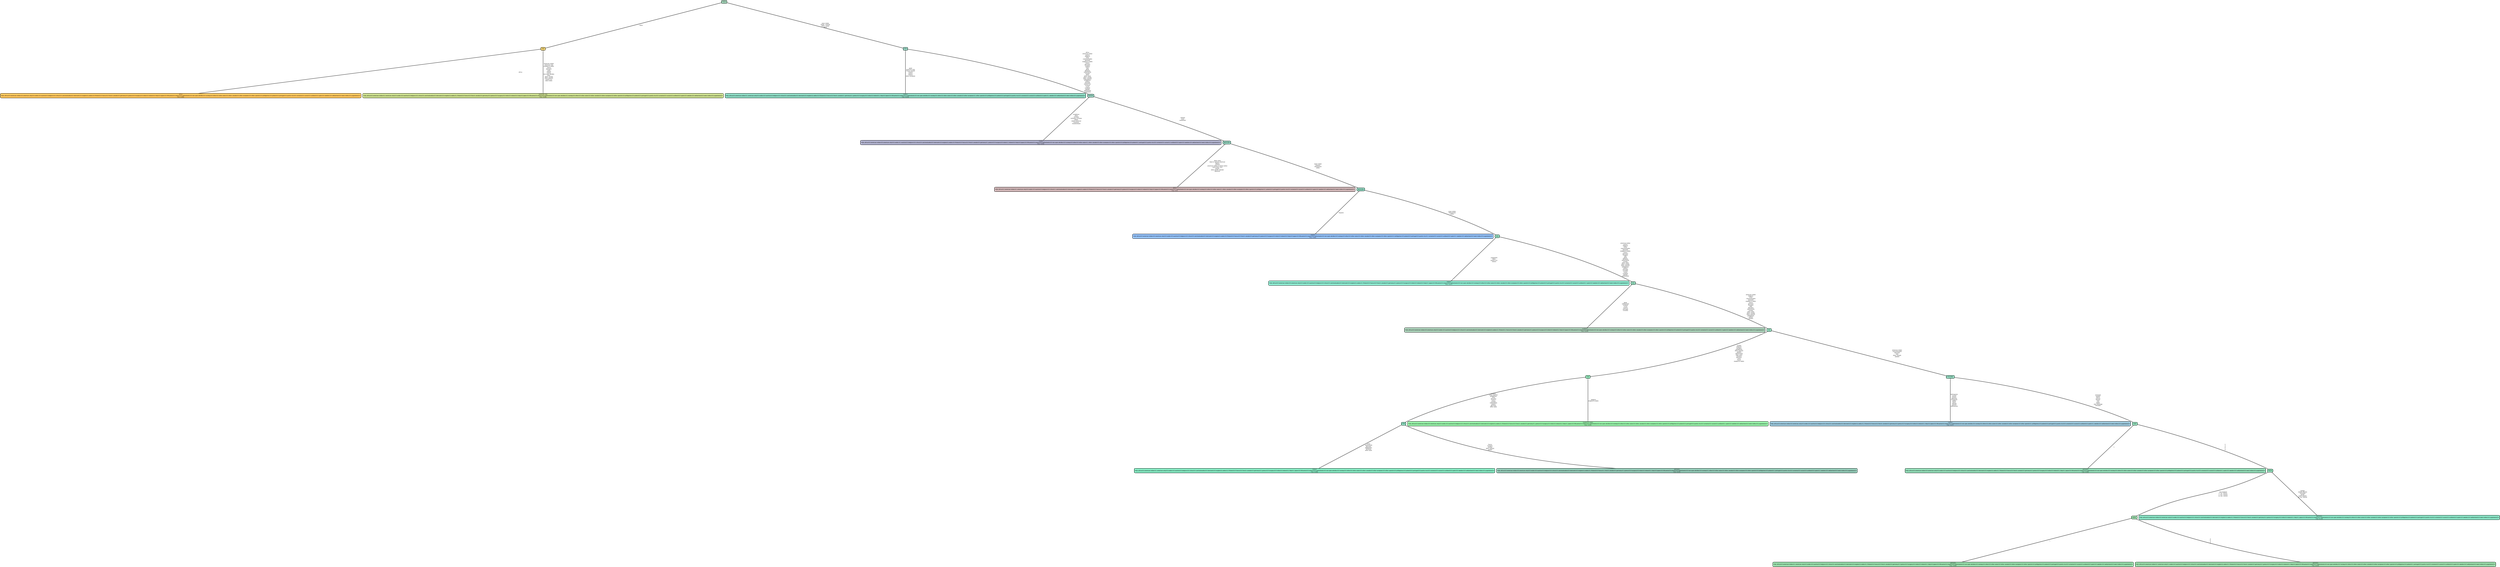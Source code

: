 graph Tree {
node [shape=box, style="filled, rounded",color="black",penwidth="3",fontcolor="black",                 fontname=helvetica] ;
graph [ranksep="0 equally", splines=straight,                 bgcolor=transparent, dpi=200] ;
edge [fontname=helvetica, color=black] ;
0 [label="africa
Prob: africa:0.9 american indian:0.0 american only:0.0 arabic:0.0 austria:0.0 belgium:0.0 china:0.0 czechoslovakia:0.0 denmark:0.0 england & wales:0.0 finland:0.0 france:0.0 french canada:0.0 germany:0.0 greece:0.0 hungary:0.0 india:0.0 ireland:0.0 italy:0.0 japan:0.0 lithuania:0.0 mexico:0.0 netherlands:0.0 non-span windies:0.0 norway:0.0 other:0.0 other asian:0.0 other canada:0.0 other european:0.0 other spanish:0.0 philippines:0.0 poland:0.0 portugal:0.0 puerto rico:0.0 rumania:0.0 russia:0.0 scotland:0.0 spain:0.0 sweden:0.0 switzerland:0.0 west indies:0.0 yugoslavia:0.0
Frac: 0.082", fillcolor="#f9c159"] ;
1 [label="ETH1", fillcolor="#e6c96a"] ;
2 [label="american only
Prob: africa:0.0 american indian:0.2 american only:0.4 arabic:0.0 austria:0.0 belgium:0.0 china:0.0 czechoslovakia:0.0 denmark:0.0 england & wales:0.1 finland:0.0 france:0.0 french canada:0.0 germany:0.0 greece:0.0 hungary:0.0 india:0.0 ireland:0.0 italy:0.0 japan:0.0 lithuania:0.0 mexico:0.0 netherlands:0.0 non-span windies:0.2 norway:0.0 other:0.0 other asian:0.0 other canada:0.0 other european:0.0 other spanish:0.0 philippines:0.0 poland:0.0 portugal:0.0 puerto rico:0.0 rumania:0.0 russia:0.0 scotland:0.0 spain:0.0 sweden:0.0 switzerland:0.0 west indies:0.0 yugoslavia:0.0
Frac: 0.046", fillcolor="#c5d889"] ;
3 [label="hhrace", fillcolor="#9ccfb2"] ;
4 [label="mexico
Prob: africa:0.0 american indian:0.1 american only:0.0 arabic:0.0 austria:0.0 belgium:0.0 china:0.0 czechoslovakia:0.0 denmark:0.0 england & wales:0.0 finland:0.0 france:0.0 french canada:0.1 germany:0.1 greece:0.0 hungary:0.0 india:0.0 ireland:0.1 italy:0.0 japan:0.0 lithuania:0.0 mexico:0.3 netherlands:0.0 non-span windies:0.0 norway:0.0 other:0.0 other asian:0.0 other canada:0.0 other european:0.1 other spanish:0.0 philippines:0.0 poland:0.0 portugal:0.0 puerto rico:0.0 rumania:0.0 russia:0.0 scotland:0.0 spain:0.1 sweden:0.0 switzerland:0.0 west indies:0.0 yugoslavia:0.0
Frac: 0.038", fillcolor="#87d4bd"] ;
5 [label="ETH2", fillcolor="#91d0bd"] ;
6 [label="russia
Prob: africa:0.0 american indian:0.0 american only:0.0 arabic:0.1 austria:0.0 belgium:0.0 china:0.0 czechoslovakia:0.0 denmark:0.0 england & wales:0.0 finland:0.0 france:0.0 french canada:0.0 germany:0.1 greece:0.0 hungary:0.0 india:0.1 ireland:0.0 italy:0.0 japan:0.0 lithuania:0.0 mexico:0.0 netherlands:0.0 non-span windies:0.0 norway:0.0 other:0.0 other asian:0.1 other canada:0.0 other european:0.0 other spanish:0.0 philippines:0.0 poland:0.1 portugal:0.0 puerto rico:0.0 rumania:0.0 russia:0.2 scotland:0.0 spain:0.0 sweden:0.0 switzerland:0.0 west indies:0.0 yugoslavia:0.0
Frac: 0.056", fillcolor="#abacc8"] ;
7 [label="RELIG16", fillcolor="#92d0bd"] ;
8 [label="africa
Prob: africa:0.2 american indian:0.1 american only:0.0 arabic:0.0 austria:0.0 belgium:0.0 china:0.1 czechoslovakia:0.0 denmark:0.0 england & wales:0.0 finland:0.0 france:0.0 french canada:0.0 germany:0.0 greece:0.0 hungary:0.0 india:0.0 ireland:0.0 italy:0.0 japan:0.0 lithuania:0.0 mexico:0.1 netherlands:0.0 non-span windies:0.0 norway:0.0 other:0.0 other asian:0.1 other canada:0.0 other european:0.0 other spanish:0.0 philippines:0.1 poland:0.0 portugal:0.0 puerto rico:0.0 rumania:0.0 russia:0.0 scotland:0.0 spain:0.0 sweden:0.0 switzerland:0.0 west indies:0.0 yugoslavia:0.0
Frac: 0.05", fillcolor="#c8aeaf"] ;
9 [label="RACECEN1", fillcolor="#90d2bc"] ;
10 [label="mexico
Prob: africa:0.0 american indian:0.0 american only:0.0 arabic:0.0 austria:0.0 belgium:0.0 china:0.0 czechoslovakia:0.0 denmark:0.0 england & wales:0.0 finland:0.0 france:0.0 french canada:0.0 germany:0.0 greece:0.0 hungary:0.0 india:0.0 ireland:0.0 italy:0.0 japan:0.0 lithuania:0.0 mexico:0.6 netherlands:0.0 non-span windies:0.0 norway:0.0 other:0.0 other asian:0.0 other canada:0.0 other european:0.0 other spanish:0.2 philippines:0.0 poland:0.0 portugal:0.0 puerto rico:0.1 rumania:0.0 russia:0.0 scotland:0.0 spain:0.1 sweden:0.0 switzerland:0.0 west indies:0.0 yugoslavia:0.0
Frac: 0.061", fillcolor="#8ebbf3"] ;
11 [label="RACECEN1", fillcolor="#8cd5bd"] ;
12 [label="ireland
Prob: africa:0.0 american indian:0.0 american only:0.0 arabic:0.0 austria:0.0 belgium:0.0 china:0.0 czechoslovakia:0.0 denmark:0.0 england & wales:0.1 finland:0.0 france:0.0 french canada:0.0 germany:0.2 greece:0.0 hungary:0.0 india:0.0 ireland:0.4 italy:0.1 japan:0.0 lithuania:0.0 mexico:0.0 netherlands:0.0 non-span windies:0.0 norway:0.0 other:0.0 other asian:0.0 other canada:0.0 other european:0.0 other spanish:0.0 philippines:0.0 poland:0.0 portugal:0.0 puerto rico:0.0 rumania:0.0 russia:0.0 scotland:0.1 spain:0.0 sweden:0.0 switzerland:0.0 west indies:0.0 yugoslavia:0.0
Frac: 0.077", fillcolor="#84e0c6"] ;
13 [label="ETH2", fillcolor="#8cd7b8"] ;
14 [label="scotland
Prob: africa:0.0 american indian:0.0 american only:0.0 arabic:0.0 austria:0.0 belgium:0.0 china:0.0 czechoslovakia:0.0 denmark:0.0 england & wales:0.1 finland:0.1 france:0.0 french canada:0.0 germany:0.2 greece:0.0 hungary:0.0 india:0.0 ireland:0.2 italy:0.0 japan:0.0 lithuania:0.0 mexico:0.0 netherlands:0.0 non-span windies:0.0 norway:0.0 other:0.0 other asian:0.0 other canada:0.0 other european:0.0 other spanish:0.0 philippines:0.0 poland:0.0 portugal:0.0 puerto rico:0.0 rumania:0.0 russia:0.0 scotland:0.3 spain:0.0 sweden:0.0 switzerland:0.0 west indies:0.0 yugoslavia:0.0
Frac: 0.039", fillcolor="#a0c6ae"] ;
15 [label="ETH2", fillcolor="#8dd6b6"] ;
16 [label="ireland
Prob: africa:0.0 american indian:0.1 american only:0.0 arabic:0.0 austria:0.0 belgium:0.0 china:0.0 czechoslovakia:0.0 denmark:0.0 england & wales:0.2 finland:0.0 france:0.0 french canada:0.0 germany:0.2 greece:0.0 hungary:0.0 india:0.0 ireland:0.2 italy:0.1 japan:0.0 lithuania:0.0 mexico:0.0 netherlands:0.0 non-span windies:0.0 norway:0.0 other:0.0 other asian:0.0 other canada:0.0 other european:0.0 other spanish:0.0 philippines:0.0 poland:0.0 portugal:0.0 puerto rico:0.0 rumania:0.0 russia:0.0 scotland:0.0 spain:0.0 sweden:0.0 switzerland:0.0 west indies:0.0 yugoslavia:0.0
Frac: 0.066", fillcolor="#7fe2bb"] ;
17 [label="ETH2", fillcolor="#84d7b8"] ;
18 [label="germany
Prob: africa:0.0 american indian:0.0 american only:0.0 arabic:0.0 austria:0.0 belgium:0.0 china:0.0 czechoslovakia:0.0 denmark:0.0 england & wales:0.1 finland:0.0 france:0.1 french canada:0.0 germany:0.3 greece:0.0 hungary:0.0 india:0.0 ireland:0.1 italy:0.0 japan:0.0 lithuania:0.0 mexico:0.0 netherlands:0.0 non-span windies:0.0 norway:0.1 other:0.0 other asian:0.0 other canada:0.0 other european:0.0 other spanish:0.0 philippines:0.0 poland:0.1 portugal:0.0 puerto rico:0.0 rumania:0.0 russia:0.0 scotland:0.0 spain:0.1 sweden:0.0 switzerland:0.0 west indies:0.0 yugoslavia:0.0
Frac: 0.039", fillcolor="#8dc4b1"] ;
19 [label="ETH2", fillcolor="#88ddaf"] ;
20 [label="england & wales
Prob: africa:0.0 american indian:0.0 american only:0.0 arabic:0.0 austria:0.0 belgium:0.0 china:0.0 czechoslovakia:0.0 denmark:0.0 england & wales:0.3 finland:0.0 france:0.0 french canada:0.0 germany:0.1 greece:0.0 hungary:0.0 india:0.0 ireland:0.2 italy:0.1 japan:0.0 lithuania:0.0 mexico:0.0 netherlands:0.0 non-span windies:0.0 norway:0.0 other:0.0 other asian:0.0 other canada:0.0 other european:0.0 other spanish:0.0 philippines:0.0 poland:0.0 portugal:0.0 puerto rico:0.0 rumania:0.0 russia:0.0 scotland:0.1 spain:0.0 sweden:0.0 switzerland:0.0 west indies:0.0 yugoslavia:0.0
Frac: 0.059", fillcolor="#8fe8a0"] ;
21 [label="ETH2", fillcolor="#8cd7b7"] ;
22 [label="mexico
Prob: africa:0.0 american indian:0.0 american only:0.0 arabic:0.0 austria:0.0 belgium:0.0 china:0.0 czechoslovakia:0.0 denmark:0.0 england & wales:0.1 finland:0.0 france:0.0 french canada:0.0 germany:0.0 greece:0.0 hungary:0.0 india:0.0 ireland:0.1 italy:0.0 japan:0.0 lithuania:0.0 mexico:0.3 netherlands:0.0 non-span windies:0.0 norway:0.0 other:0.0 other asian:0.0 other canada:0.0 other european:0.0 other spanish:0.1 philippines:0.0 poland:0.0 portugal:0.0 puerto rico:0.0 rumania:0.0 russia:0.0 scotland:0.0 spain:0.1 sweden:0.0 switzerland:0.0 west indies:0.0 yugoslavia:0.0
Frac: 0.077", fillcolor="#94c0d4"] ;
23 [label="OTHLANG1", fillcolor="#8dd5ba"] ;
24 [label="germany
Prob: africa:0.0 american indian:0.0 american only:0.0 arabic:0.0 austria:0.0 belgium:0.0 china:0.0 czechoslovakia:0.0 denmark:0.0 england & wales:0.1 finland:0.0 france:0.0 french canada:0.0 germany:0.2 greece:0.0 hungary:0.0 india:0.0 ireland:0.1 italy:0.1 japan:0.0 lithuania:0.0 mexico:0.0 netherlands:0.0 non-span windies:0.0 norway:0.0 other:0.0 other asian:0.0 other canada:0.0 other european:0.0 other spanish:0.0 philippines:0.0 poland:0.0 portugal:0.0 puerto rico:0.0 rumania:0.0 russia:0.0 scotland:0.1 spain:0.0 sweden:0.0 switzerland:0.0 west indies:0.0 yugoslavia:0.0
Frac: 0.069", fillcolor="#8dd7b2"] ;
25 [label="adults", fillcolor="#8bdab4"] ;
26 [label="germany
Prob: africa:0.0 american indian:0.1 american only:0.0 arabic:0.0 austria:0.0 belgium:0.0 china:0.0 czechoslovakia:0.0 denmark:0.0 england & wales:0.1 finland:0.0 france:0.0 french canada:0.0 germany:0.3 greece:0.0 hungary:0.0 india:0.0 ireland:0.1 italy:0.0 japan:0.0 lithuania:0.0 mexico:0.0 netherlands:0.0 non-span windies:0.0 norway:0.0 other:0.0 other asian:0.0 other canada:0.0 other european:0.0 other spanish:0.0 philippines:0.0 poland:0.0 portugal:0.0 puerto rico:0.0 rumania:0.0 russia:0.0 scotland:0.0 spain:0.0 sweden:0.0 switzerland:0.0 west indies:0.0 yugoslavia:0.0
Frac: 0.064", fillcolor="#94daa7"] ;
27 [label="paeduc", fillcolor="#95d9a7"] ;
28 [label="germany
Prob: africa:0.0 american indian:0.1 american only:0.1 arabic:0.0 austria:0.0 belgium:0.0 china:0.0 czechoslovakia:0.0 denmark:0.0 england & wales:0.1 finland:0.0 france:0.0 french canada:0.0 germany:0.2 greece:0.0 hungary:0.0 india:0.0 ireland:0.1 italy:0.0 japan:0.0 lithuania:0.0 mexico:0.1 netherlands:0.0 non-span windies:0.0 norway:0.0 other:0.0 other asian:0.0 other canada:0.0 other european:0.0 other spanish:0.0 philippines:0.0 poland:0.1 portugal:0.0 puerto rico:0.0 rumania:0.0 russia:0.0 scotland:0.0 spain:0.0 sweden:0.0 switzerland:0.0 west indies:0.0 yugoslavia:0.0
Frac: 0.039", fillcolor="#98d9a7"] ;
29 [label="REG16", fillcolor="#8bdbb4"] ;
30 [label="germany
Prob: africa:0.0 american indian:0.0 american only:0.0 arabic:0.0 austria:0.0 belgium:0.0 china:0.0 czechoslovakia:0.0 denmark:0.0 england & wales:0.1 finland:0.0 france:0.0 french canada:0.0 germany:0.2 greece:0.0 hungary:0.0 india:0.0 ireland:0.1 italy:0.1 japan:0.0 lithuania:0.0 mexico:0.1 netherlands:0.0 non-span windies:0.0 norway:0.0 other:0.0 other asian:0.0 other canada:0.0 other european:0.0 other spanish:0.0 philippines:0.0 poland:0.0 portugal:0.0 puerto rico:0.0 rumania:0.0 russia:0.0 scotland:0.0 spain:0.0 sweden:0.0 switzerland:0.0 west indies:0.0 yugoslavia:0.0
Frac: 0.138", fillcolor="#83dcbe"] ;
1 -- 0 [label=" africa",penwidth=3] ;
1 -- 2 [label=" american indian\n american only\n england & wales\n france\n germany\n india\n ireland\n mexico\n non-span windies\n other\n other canada\n other spanish\n puerto rico\n west indies",penwidth=3] ;
3 -- 1 [label=" black",penwidth=3] ;
3 -- 5 [label=" amer indian\n asiatic, oriental\n other, mixed\n white",penwidth=3] ;
5 -- 4 [label=" spain\n american only\n french canada\n finland\n greece\n mexico\n other european",penwidth=3] ;
5 -- 7 [label=" africa\n american indian\n austria\n belgium\n china\n czechoslovakia\n denmark\n england & wales\n france\n germany\n hungary\n ireland\n italy\n japan\n lithuania\n netherlands\n norway\n other\n other asian\n other canada\n other spanish\n philippines\n poland\n portugal\n puerto rico\n rumania\n russia\n scotland\n sweden\n switzerland\n yugoslavia",penwidth=3] ;
7 -- 6 [label=" buddhism\n other\n christian\n orthodox-christian\n jewish\n native american\n hinduism\n moslem/islam",penwidth=3] ;
7 -- 9 [label=" catholic\n none\n protestant",penwidth=3] ;
9 -- 8 [label=" other asian\n black or african american\n filipino\n chinese\n american indian or alaska native\n some other race\n korean\n other pacific islander\n japanese",penwidth=3] ;
9 -- 11 [label=" asian indian\n hispanic\n vietnamese\n white",penwidth=3] ;
11 -- 10 [label=" hispanic",penwidth=3] ;
11 -- 13 [label=" asian indian\n vietnamese\n white",penwidth=3] ;
13 -- 12 [label=" yugoslavia\n other\n puerto rico\n ireland",penwidth=3] ;
13 -- 15 [label=" american indian\n austria\n belgium\n china\n czechoslovakia\n denmark\n england & wales\n france\n germany\n hungary\n italy\n japan\n lithuania\n netherlands\n norway\n other asian\n other canada\n other spanish\n philippines\n poland\n portugal\n rumania\n russia\n scotland\n sweden\n switzerland",penwidth=3] ;
15 -- 14 [label=" japan\n switzerland\n scotland\n russia\n austria\n portugal\n rumania",penwidth=3] ;
15 -- 21 [label=" american indian\n belgium\n china\n czechoslovakia\n denmark\n england & wales\n france\n germany\n hungary\n italy\n lithuania\n netherlands\n norway\n other asian\n other canada\n other spanish\n philippines\n poland\n sweden",penwidth=3] ;
17 -- 16 [label=" china\n netherlands\n germany\n philippines\n lithuania\n other asian",penwidth=3] ;
17 -- 18 [label=" france\n hungary\n norway\n other spanish\n poland",penwidth=3] ;
19 -- 17 [label=" hungary\n other spanish\n philippines\n china\n lithuania\n france\n norway\n netherlands\n poland\n germany\n other asian",penwidth=3] ;
19 -- 20 [label=" belgium\n england & wales",penwidth=3] ;
21 -- 19 [label=" norway\n belgium\n hungary\n philippines\n other spanish\n poland\n netherlands\n other asian\n lithuania\n germany\n china\n france\n england & wales",penwidth=3] ;
21 -- 23 [label=" american indian\n czechoslovakia\n denmark\n italy\n other canada\n sweden",penwidth=3] ;
23 -- 22 [label=" portuguese\n russian\n korean\n japanese\n hungarian\n polish\n dutch\n hebrew\n spanish\n vietnamese",penwidth=3] ;
23 -- 25 [label=" armenian\n english\n french\n german\n hindi\n irish\n italian\n sign language\n ukranian",penwidth=3] ;
25 -- 24 [label=" 1",penwidth=3] ;
25 -- 29 [label=" 2\n 3\n 4\n 5\n 6",penwidth=3] ;
27 -- 26 [label=" c",penwidth=3] ;
27 -- 28 [label=" a\n b\n d\n e",penwidth=3] ;
29 -- 27 [label=" new england\n e. nor. central\n e. sou. central\n w. sou. central",penwidth=3] ;
29 -- 30 [label=" foreign\n middle atlantic\n mountain\n pacific\n south atlantic\n w. nor. central",penwidth=3] ;
{rank = same;}}